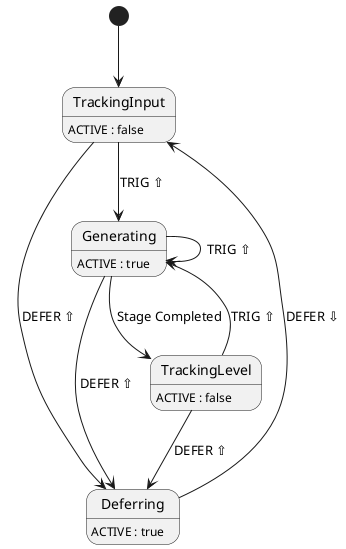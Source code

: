 @startuml
[*] --> TrackingInput

Deferring : ACTIVE : true
Deferring --> TrackingInput : DEFER ⇩

Generating : ACTIVE : true
Generating --> Deferring : DEFER ⇧
Generating --> Generating : TRIG ⇧
Generating --> TrackingLevel : Stage Completed

TrackingInput : ACTIVE : false
TrackingInput --> Deferring : DEFER ⇧
TrackingInput --> Generating : TRIG ⇧

TrackingLevel : ACTIVE : false
TrackingLevel --> Deferring : DEFER ⇧
TrackingLevel --> Generating : TRIG ⇧

@enduml

